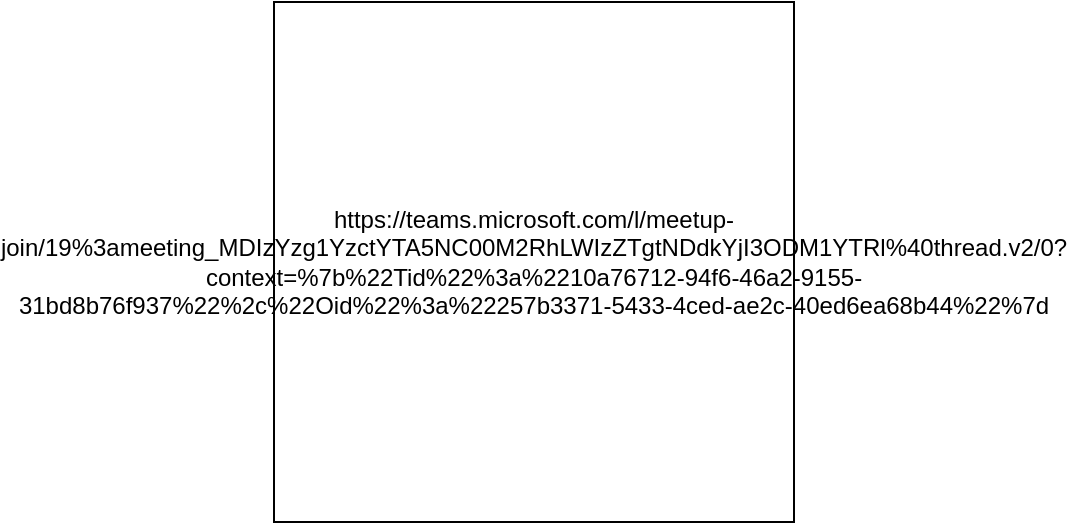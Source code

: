 <mxfile version="28.0.9">
  <diagram name="Página-1" id="LPzA1EdKOrGCX12UJips">
    <mxGraphModel dx="1426" dy="733" grid="1" gridSize="10" guides="1" tooltips="1" connect="1" arrows="1" fold="1" page="1" pageScale="1" pageWidth="827" pageHeight="1169" math="0" shadow="0">
      <root>
        <mxCell id="0" />
        <mxCell id="1" parent="0" />
        <mxCell id="fDY8WagoMxv6HgcgvUBz-1" value="https://teams.microsoft.com/l/meetup-join/19%3ameeting_MDIzYzg1YzctYTA5NC00M2RhLWIzZTgtNDdkYjI3ODM1YTRl%40thread.v2/0?context=%7b%22Tid%22%3a%2210a76712-94f6-46a2-9155-31bd8b76f937%22%2c%22Oid%22%3a%22257b3371-5433-4ced-ae2c-40ed6ea68b44%22%7d" style="whiteSpace=wrap;html=1;aspect=fixed;" parent="1" vertex="1">
          <mxGeometry x="190" width="260" height="260" as="geometry" />
        </mxCell>
      </root>
    </mxGraphModel>
  </diagram>
</mxfile>
